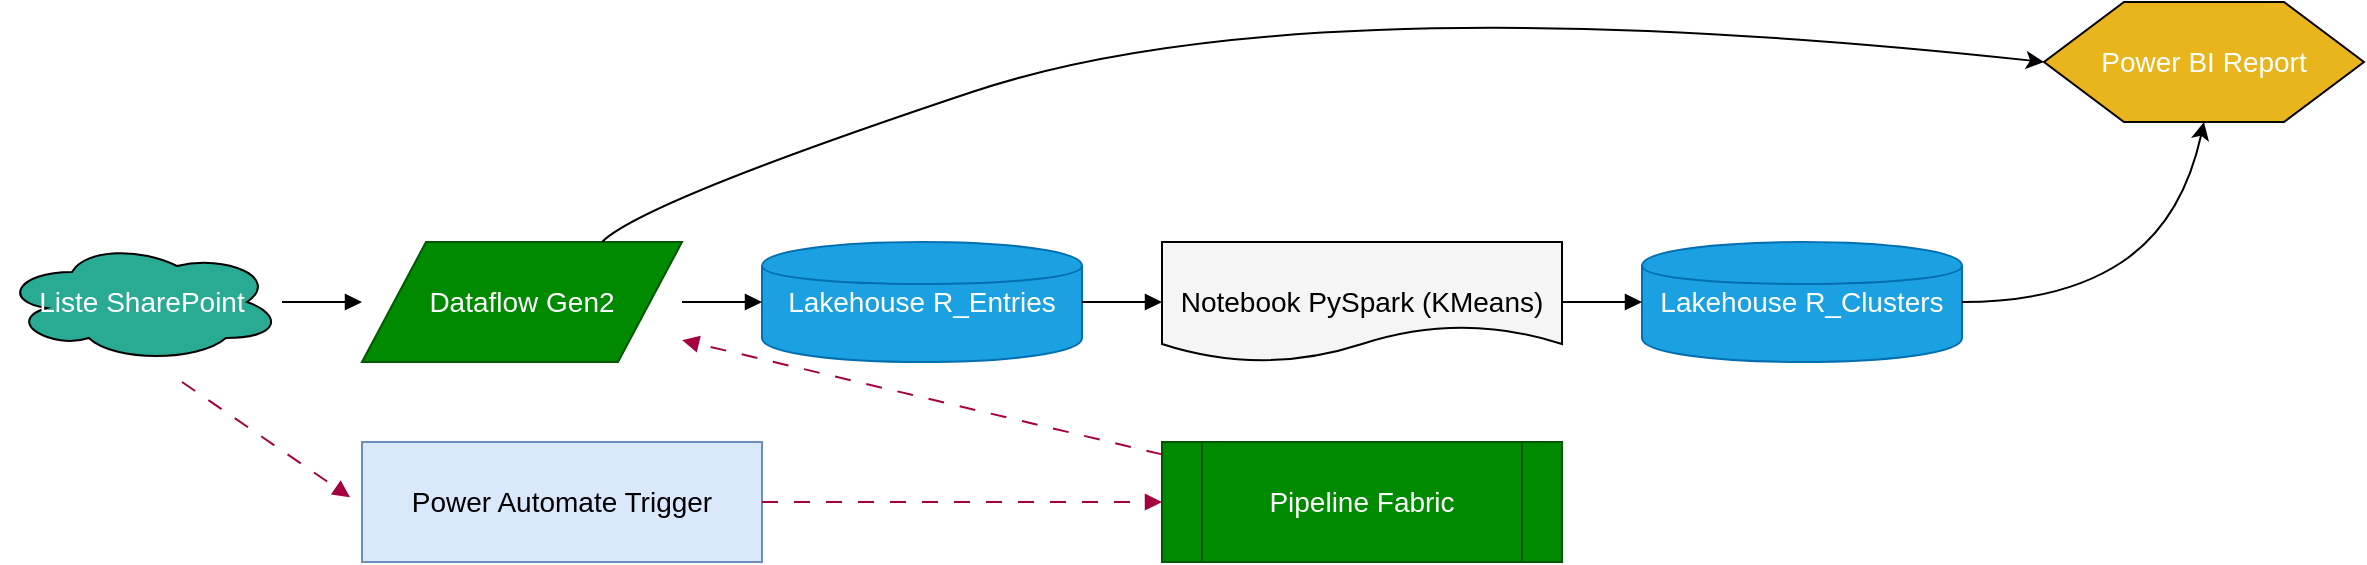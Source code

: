 <mxfile version="26.2.8">
  <diagram name="Architecture Fabric ML Pipeline" id="-yYq32lZzH2hBgdRwA1B">
    <mxGraphModel dx="1556" dy="1984" grid="1" gridSize="10" guides="1" tooltips="1" connect="1" arrows="1" fold="1" page="1" pageScale="1" pageWidth="827" pageHeight="1169" math="0" shadow="0">
      <root>
        <mxCell id="0" />
        <mxCell id="1" parent="0" />
        <mxCell id="HYZufnhc4Z_U9gIpT24J-1" value="Liste SharePoint" style="shape=cloud;whiteSpace=wrap;html=1;fillColor=#29AA92;fontSize=14;fontColor=#FFFFFF;" vertex="1" parent="1">
          <mxGeometry x="60" y="80" width="140" height="60" as="geometry" />
        </mxCell>
        <mxCell id="HYZufnhc4Z_U9gIpT24J-2" value="Dataflow Gen2" style="shape=parallelogram;whiteSpace=wrap;html=1;fillColor=#008a00;fontSize=14;fontColor=#ffffff;strokeColor=#005700;" vertex="1" parent="1">
          <mxGeometry x="240" y="80" width="160" height="60" as="geometry" />
        </mxCell>
        <mxCell id="HYZufnhc4Z_U9gIpT24J-3" value="Lakehouse R_Entries" style="shape=cylinder;whiteSpace=wrap;html=1;fillColor=#1ba1e2;strokeColor=#006EAF;fontSize=14;fontColor=#ffffff;" vertex="1" parent="1">
          <mxGeometry x="440" y="80" width="160" height="60" as="geometry" />
        </mxCell>
        <mxCell id="HYZufnhc4Z_U9gIpT24J-4" value="Notebook PySpark (KMeans)" style="shape=document;whiteSpace=wrap;html=1;fillColor=#f5f5f5;fontSize=14;" vertex="1" parent="1">
          <mxGeometry x="640" y="80" width="200" height="60" as="geometry" />
        </mxCell>
        <mxCell id="HYZufnhc4Z_U9gIpT24J-5" value="Lakehouse R_Clusters" style="shape=cylinder;whiteSpace=wrap;html=1;fillColor=#1ba1e2;strokeColor=#006EAF;fontSize=14;fontColor=#ffffff;" vertex="1" parent="1">
          <mxGeometry x="880" y="80" width="160" height="60" as="geometry" />
        </mxCell>
        <mxCell id="HYZufnhc4Z_U9gIpT24J-6" value="Power BI Report" style="shape=hexagon;whiteSpace=wrap;html=1;fillColor=light-dark(#E9B51C,#1E8D78);fontSize=14;fontColor=#ffffff;" vertex="1" parent="1">
          <mxGeometry x="1081" y="-40" width="160" height="60" as="geometry" />
        </mxCell>
        <mxCell id="HYZufnhc4Z_U9gIpT24J-7" value="Pipeline Fabric" style="shape=process;whiteSpace=wrap;html=1;fillColor=#008a00;fontSize=14;fontColor=#ffffff;strokeColor=#005700;" vertex="1" parent="1">
          <mxGeometry x="640" y="180" width="200" height="60" as="geometry" />
        </mxCell>
        <mxCell id="HYZufnhc4Z_U9gIpT24J-8" value="Power Automate Trigger" style="shape=terminator;whiteSpace=wrap;html=1;fillColor=#dae8fc;fontSize=14;strokeColor=#6c8ebf;" vertex="1" parent="1">
          <mxGeometry x="240" y="180" width="200" height="60" as="geometry" />
        </mxCell>
        <mxCell id="HYZufnhc4Z_U9gIpT24J-9" style="endArrow=block;html=1;" edge="1" parent="1" source="HYZufnhc4Z_U9gIpT24J-1" target="HYZufnhc4Z_U9gIpT24J-2">
          <mxGeometry relative="1" as="geometry" />
        </mxCell>
        <mxCell id="HYZufnhc4Z_U9gIpT24J-10" style="endArrow=block;html=1;" edge="1" parent="1" source="HYZufnhc4Z_U9gIpT24J-2" target="HYZufnhc4Z_U9gIpT24J-3">
          <mxGeometry relative="1" as="geometry" />
        </mxCell>
        <mxCell id="HYZufnhc4Z_U9gIpT24J-11" style="endArrow=block;html=1;" edge="1" parent="1" source="HYZufnhc4Z_U9gIpT24J-3" target="HYZufnhc4Z_U9gIpT24J-4">
          <mxGeometry relative="1" as="geometry" />
        </mxCell>
        <mxCell id="HYZufnhc4Z_U9gIpT24J-12" style="endArrow=block;html=1;" edge="1" parent="1" source="HYZufnhc4Z_U9gIpT24J-4" target="HYZufnhc4Z_U9gIpT24J-5">
          <mxGeometry relative="1" as="geometry" />
        </mxCell>
        <mxCell id="HYZufnhc4Z_U9gIpT24J-14" style="endArrow=block;html=1;dashed=1;dashPattern=8 8;fillColor=#d80073;strokeColor=#A50040;" edge="1" parent="1" source="HYZufnhc4Z_U9gIpT24J-8" target="HYZufnhc4Z_U9gIpT24J-7">
          <mxGeometry relative="1" as="geometry" />
        </mxCell>
        <mxCell id="HYZufnhc4Z_U9gIpT24J-15" style="endArrow=block;html=1;dashed=1;dashPattern=8 8;fillColor=#d80073;strokeColor=#A50040;" edge="1" parent="1" source="HYZufnhc4Z_U9gIpT24J-7" target="HYZufnhc4Z_U9gIpT24J-2">
          <mxGeometry relative="1" as="geometry" />
        </mxCell>
        <mxCell id="HYZufnhc4Z_U9gIpT24J-16" style="endArrow=block;html=1;entryX=-0.03;entryY=0.46;entryDx=0;entryDy=0;entryPerimeter=0;dashed=1;dashPattern=8 8;fillColor=#d80073;strokeColor=#A50040;" edge="1" parent="1" target="HYZufnhc4Z_U9gIpT24J-8">
          <mxGeometry relative="1" as="geometry">
            <mxPoint x="150" y="150" as="sourcePoint" />
            <mxPoint x="250" y="120" as="targetPoint" />
          </mxGeometry>
        </mxCell>
        <mxCell id="HYZufnhc4Z_U9gIpT24J-18" value="" style="curved=1;endArrow=classic;html=1;rounded=0;exitX=0.75;exitY=0;exitDx=0;exitDy=0;entryX=0;entryY=0.5;entryDx=0;entryDy=0;" edge="1" parent="1" source="HYZufnhc4Z_U9gIpT24J-2" target="HYZufnhc4Z_U9gIpT24J-6">
          <mxGeometry width="50" height="50" relative="1" as="geometry">
            <mxPoint x="330" y="60" as="sourcePoint" />
            <mxPoint x="380" y="10" as="targetPoint" />
            <Array as="points">
              <mxPoint x="380" y="60" />
              <mxPoint x="710" y="-50" />
            </Array>
          </mxGeometry>
        </mxCell>
        <mxCell id="HYZufnhc4Z_U9gIpT24J-21" value="" style="curved=1;endArrow=classic;html=1;rounded=0;entryX=0.5;entryY=1;entryDx=0;entryDy=0;" edge="1" parent="1" target="HYZufnhc4Z_U9gIpT24J-6">
          <mxGeometry width="50" height="50" relative="1" as="geometry">
            <mxPoint x="1040" y="110" as="sourcePoint" />
            <mxPoint x="1090" y="60" as="targetPoint" />
            <Array as="points">
              <mxPoint x="1090" y="110" />
              <mxPoint x="1150" y="70" />
            </Array>
          </mxGeometry>
        </mxCell>
      </root>
    </mxGraphModel>
  </diagram>
</mxfile>
